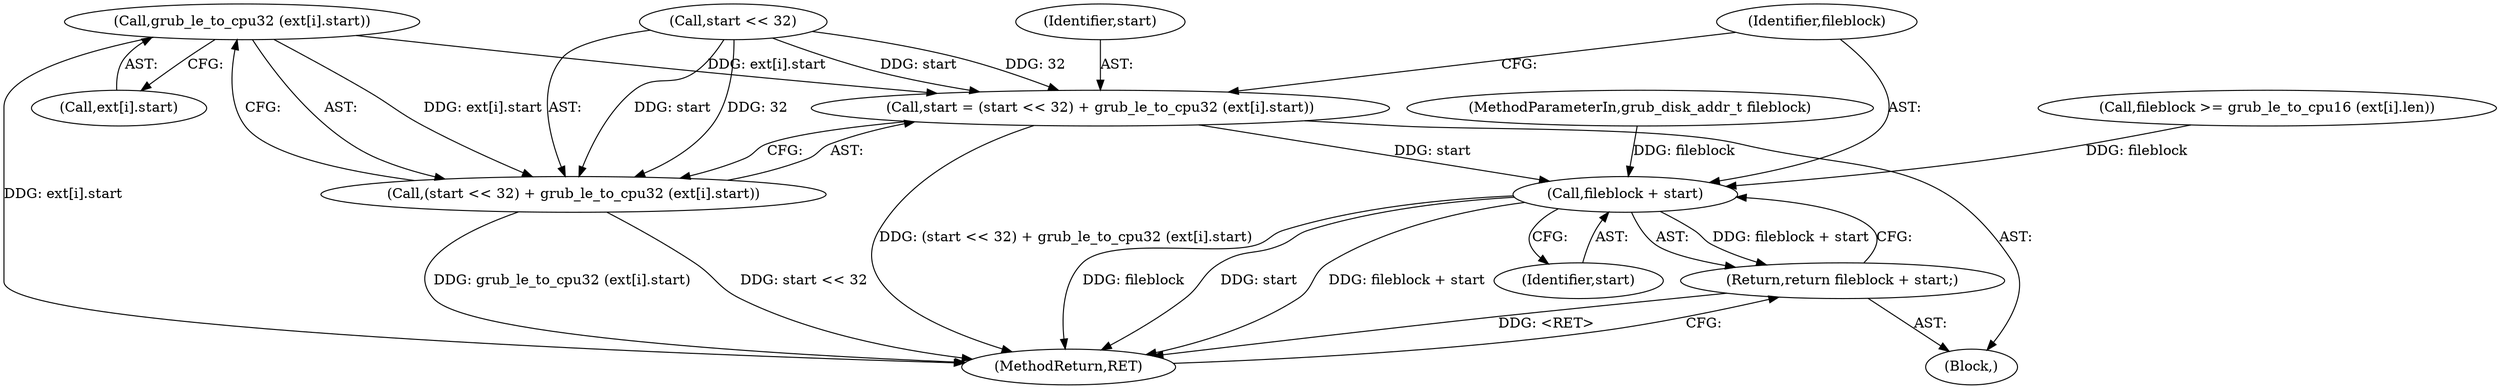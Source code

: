 digraph "0_radare2_796dd28aaa6b9fa76d99c42c4d5ff8b257cc2191_1@array" {
"1000243" [label="(Call,grub_le_to_cpu32 (ext[i].start))"];
"1000237" [label="(Call,start = (start << 32) + grub_le_to_cpu32 (ext[i].start))"];
"1000250" [label="(Call,fileblock + start)"];
"1000249" [label="(Return,return fileblock + start;)"];
"1000239" [label="(Call,(start << 32) + grub_le_to_cpu32 (ext[i].start))"];
"1000238" [label="(Identifier,start)"];
"1000249" [label="(Return,return fileblock + start;)"];
"1000237" [label="(Call,start = (start << 32) + grub_le_to_cpu32 (ext[i].start))"];
"1000216" [label="(Call,fileblock >= grub_le_to_cpu16 (ext[i].len))"];
"1000240" [label="(Call,start << 32)"];
"1000252" [label="(Identifier,start)"];
"1000250" [label="(Call,fileblock + start)"];
"1000243" [label="(Call,grub_le_to_cpu32 (ext[i].start))"];
"1000251" [label="(Identifier,fileblock)"];
"1000106" [label="(MethodParameterIn,grub_disk_addr_t fileblock)"];
"1000428" [label="(MethodReturn,RET)"];
"1000239" [label="(Call,(start << 32) + grub_le_to_cpu32 (ext[i].start))"];
"1000244" [label="(Call,ext[i].start)"];
"1000227" [label="(Block,)"];
"1000243" -> "1000239"  [label="AST: "];
"1000243" -> "1000244"  [label="CFG: "];
"1000244" -> "1000243"  [label="AST: "];
"1000239" -> "1000243"  [label="CFG: "];
"1000243" -> "1000428"  [label="DDG: ext[i].start"];
"1000243" -> "1000237"  [label="DDG: ext[i].start"];
"1000243" -> "1000239"  [label="DDG: ext[i].start"];
"1000237" -> "1000227"  [label="AST: "];
"1000237" -> "1000239"  [label="CFG: "];
"1000238" -> "1000237"  [label="AST: "];
"1000239" -> "1000237"  [label="AST: "];
"1000251" -> "1000237"  [label="CFG: "];
"1000237" -> "1000428"  [label="DDG: (start << 32) + grub_le_to_cpu32 (ext[i].start)"];
"1000240" -> "1000237"  [label="DDG: start"];
"1000240" -> "1000237"  [label="DDG: 32"];
"1000237" -> "1000250"  [label="DDG: start"];
"1000250" -> "1000249"  [label="AST: "];
"1000250" -> "1000252"  [label="CFG: "];
"1000251" -> "1000250"  [label="AST: "];
"1000252" -> "1000250"  [label="AST: "];
"1000249" -> "1000250"  [label="CFG: "];
"1000250" -> "1000428"  [label="DDG: fileblock"];
"1000250" -> "1000428"  [label="DDG: start"];
"1000250" -> "1000428"  [label="DDG: fileblock + start"];
"1000250" -> "1000249"  [label="DDG: fileblock + start"];
"1000216" -> "1000250"  [label="DDG: fileblock"];
"1000106" -> "1000250"  [label="DDG: fileblock"];
"1000249" -> "1000227"  [label="AST: "];
"1000428" -> "1000249"  [label="CFG: "];
"1000249" -> "1000428"  [label="DDG: <RET>"];
"1000240" -> "1000239"  [label="AST: "];
"1000239" -> "1000428"  [label="DDG: start << 32"];
"1000239" -> "1000428"  [label="DDG: grub_le_to_cpu32 (ext[i].start)"];
"1000240" -> "1000239"  [label="DDG: start"];
"1000240" -> "1000239"  [label="DDG: 32"];
}
